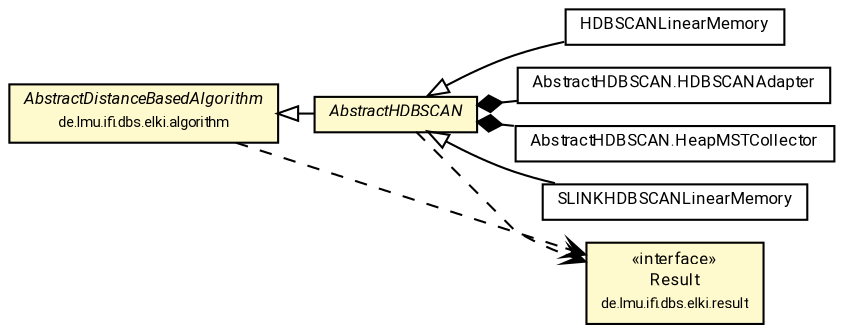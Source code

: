 #!/usr/local/bin/dot
#
# Class diagram 
# Generated by UMLGraph version R5_7_2-60-g0e99a6 (http://www.spinellis.gr/umlgraph/)
#

digraph G {
	graph [fontnames="svg"]
	edge [fontname="Roboto",fontsize=7,labelfontname="Roboto",labelfontsize=7,color="black"];
	node [fontname="Roboto",fontcolor="black",fontsize=8,shape=plaintext,margin=0,width=0,height=0];
	nodesep=0.15;
	ranksep=0.25;
	rankdir=LR;
	// de.lmu.ifi.dbs.elki.algorithm.clustering.hierarchical.HDBSCANLinearMemory<O>
	c1055024 [label=<<table title="de.lmu.ifi.dbs.elki.algorithm.clustering.hierarchical.HDBSCANLinearMemory" border="0" cellborder="1" cellspacing="0" cellpadding="2" href="HDBSCANLinearMemory.html" target="_parent">
		<tr><td><table border="0" cellspacing="0" cellpadding="1">
		<tr><td align="center" balign="center"> <font face="Roboto">HDBSCANLinearMemory</font> </td></tr>
		</table></td></tr>
		</table>>, URL="HDBSCANLinearMemory.html"];
	// de.lmu.ifi.dbs.elki.algorithm.clustering.hierarchical.AbstractHDBSCAN<O, R extends de.lmu.ifi.dbs.elki.result.Result>
	c1055059 [label=<<table title="de.lmu.ifi.dbs.elki.algorithm.clustering.hierarchical.AbstractHDBSCAN" border="0" cellborder="1" cellspacing="0" cellpadding="2" bgcolor="lemonChiffon" href="AbstractHDBSCAN.html" target="_parent">
		<tr><td><table border="0" cellspacing="0" cellpadding="1">
		<tr><td align="center" balign="center"> <font face="Roboto"><i>AbstractHDBSCAN</i></font> </td></tr>
		</table></td></tr>
		</table>>, URL="AbstractHDBSCAN.html"];
	// de.lmu.ifi.dbs.elki.algorithm.clustering.hierarchical.AbstractHDBSCAN.HDBSCANAdapter
	c1055060 [label=<<table title="de.lmu.ifi.dbs.elki.algorithm.clustering.hierarchical.AbstractHDBSCAN.HDBSCANAdapter" border="0" cellborder="1" cellspacing="0" cellpadding="2" href="AbstractHDBSCAN.HDBSCANAdapter.html" target="_parent">
		<tr><td><table border="0" cellspacing="0" cellpadding="1">
		<tr><td align="center" balign="center"> <font face="Roboto">AbstractHDBSCAN.HDBSCANAdapter</font> </td></tr>
		</table></td></tr>
		</table>>, URL="AbstractHDBSCAN.HDBSCANAdapter.html"];
	// de.lmu.ifi.dbs.elki.algorithm.clustering.hierarchical.AbstractHDBSCAN.HeapMSTCollector
	c1055061 [label=<<table title="de.lmu.ifi.dbs.elki.algorithm.clustering.hierarchical.AbstractHDBSCAN.HeapMSTCollector" border="0" cellborder="1" cellspacing="0" cellpadding="2" href="AbstractHDBSCAN.HeapMSTCollector.html" target="_parent">
		<tr><td><table border="0" cellspacing="0" cellpadding="1">
		<tr><td align="center" balign="center"> <font face="Roboto">AbstractHDBSCAN.HeapMSTCollector</font> </td></tr>
		</table></td></tr>
		</table>>, URL="AbstractHDBSCAN.HeapMSTCollector.html"];
	// de.lmu.ifi.dbs.elki.algorithm.clustering.hierarchical.SLINKHDBSCANLinearMemory<O>
	c1055095 [label=<<table title="de.lmu.ifi.dbs.elki.algorithm.clustering.hierarchical.SLINKHDBSCANLinearMemory" border="0" cellborder="1" cellspacing="0" cellpadding="2" href="SLINKHDBSCANLinearMemory.html" target="_parent">
		<tr><td><table border="0" cellspacing="0" cellpadding="1">
		<tr><td align="center" balign="center"> <font face="Roboto">SLINKHDBSCANLinearMemory</font> </td></tr>
		</table></td></tr>
		</table>>, URL="SLINKHDBSCANLinearMemory.html"];
	// de.lmu.ifi.dbs.elki.algorithm.AbstractDistanceBasedAlgorithm<O, R extends de.lmu.ifi.dbs.elki.result.Result>
	c1055484 [label=<<table title="de.lmu.ifi.dbs.elki.algorithm.AbstractDistanceBasedAlgorithm" border="0" cellborder="1" cellspacing="0" cellpadding="2" bgcolor="LemonChiffon" href="../../AbstractDistanceBasedAlgorithm.html" target="_parent">
		<tr><td><table border="0" cellspacing="0" cellpadding="1">
		<tr><td align="center" balign="center"> <font face="Roboto"><i>AbstractDistanceBasedAlgorithm</i></font> </td></tr>
		<tr><td align="center" balign="center"> <font face="Roboto" point-size="7.0">de.lmu.ifi.dbs.elki.algorithm</font> </td></tr>
		</table></td></tr>
		</table>>, URL="../../AbstractDistanceBasedAlgorithm.html"];
	// de.lmu.ifi.dbs.elki.result.Result
	c1055511 [label=<<table title="de.lmu.ifi.dbs.elki.result.Result" border="0" cellborder="1" cellspacing="0" cellpadding="2" bgcolor="LemonChiffon" href="../../../result/Result.html" target="_parent">
		<tr><td><table border="0" cellspacing="0" cellpadding="1">
		<tr><td align="center" balign="center"> &#171;interface&#187; </td></tr>
		<tr><td align="center" balign="center"> <font face="Roboto">Result</font> </td></tr>
		<tr><td align="center" balign="center"> <font face="Roboto" point-size="7.0">de.lmu.ifi.dbs.elki.result</font> </td></tr>
		</table></td></tr>
		</table>>, URL="../../../result/Result.html"];
	// de.lmu.ifi.dbs.elki.algorithm.clustering.hierarchical.HDBSCANLinearMemory<O> extends de.lmu.ifi.dbs.elki.algorithm.clustering.hierarchical.AbstractHDBSCAN<O, R extends de.lmu.ifi.dbs.elki.result.Result>
	c1055059 -> c1055024 [arrowtail=empty,dir=back,weight=10];
	// de.lmu.ifi.dbs.elki.algorithm.clustering.hierarchical.AbstractHDBSCAN<O, R extends de.lmu.ifi.dbs.elki.result.Result> extends de.lmu.ifi.dbs.elki.algorithm.AbstractDistanceBasedAlgorithm<O, R extends de.lmu.ifi.dbs.elki.result.Result>
	c1055484 -> c1055059 [arrowtail=empty,dir=back,weight=10];
	// de.lmu.ifi.dbs.elki.algorithm.clustering.hierarchical.AbstractHDBSCAN<O, R extends de.lmu.ifi.dbs.elki.result.Result> composed de.lmu.ifi.dbs.elki.algorithm.clustering.hierarchical.AbstractHDBSCAN.HDBSCANAdapter
	c1055059 -> c1055060 [arrowhead=none,arrowtail=diamond,dir=back,weight=6];
	// de.lmu.ifi.dbs.elki.algorithm.clustering.hierarchical.AbstractHDBSCAN<O, R extends de.lmu.ifi.dbs.elki.result.Result> composed de.lmu.ifi.dbs.elki.algorithm.clustering.hierarchical.AbstractHDBSCAN.HeapMSTCollector
	c1055059 -> c1055061 [arrowhead=none,arrowtail=diamond,dir=back,weight=6];
	// de.lmu.ifi.dbs.elki.algorithm.clustering.hierarchical.SLINKHDBSCANLinearMemory<O> extends de.lmu.ifi.dbs.elki.algorithm.clustering.hierarchical.AbstractHDBSCAN<O, R extends de.lmu.ifi.dbs.elki.result.Result>
	c1055059 -> c1055095 [arrowtail=empty,dir=back,weight=10];
	// de.lmu.ifi.dbs.elki.algorithm.clustering.hierarchical.AbstractHDBSCAN<O, R extends de.lmu.ifi.dbs.elki.result.Result> depend de.lmu.ifi.dbs.elki.result.Result
	c1055059 -> c1055511 [arrowhead=open,style=dashed,weight=0];
	// de.lmu.ifi.dbs.elki.algorithm.AbstractDistanceBasedAlgorithm<O, R extends de.lmu.ifi.dbs.elki.result.Result> depend de.lmu.ifi.dbs.elki.result.Result
	c1055484 -> c1055511 [arrowhead=open,style=dashed,weight=0];
}

